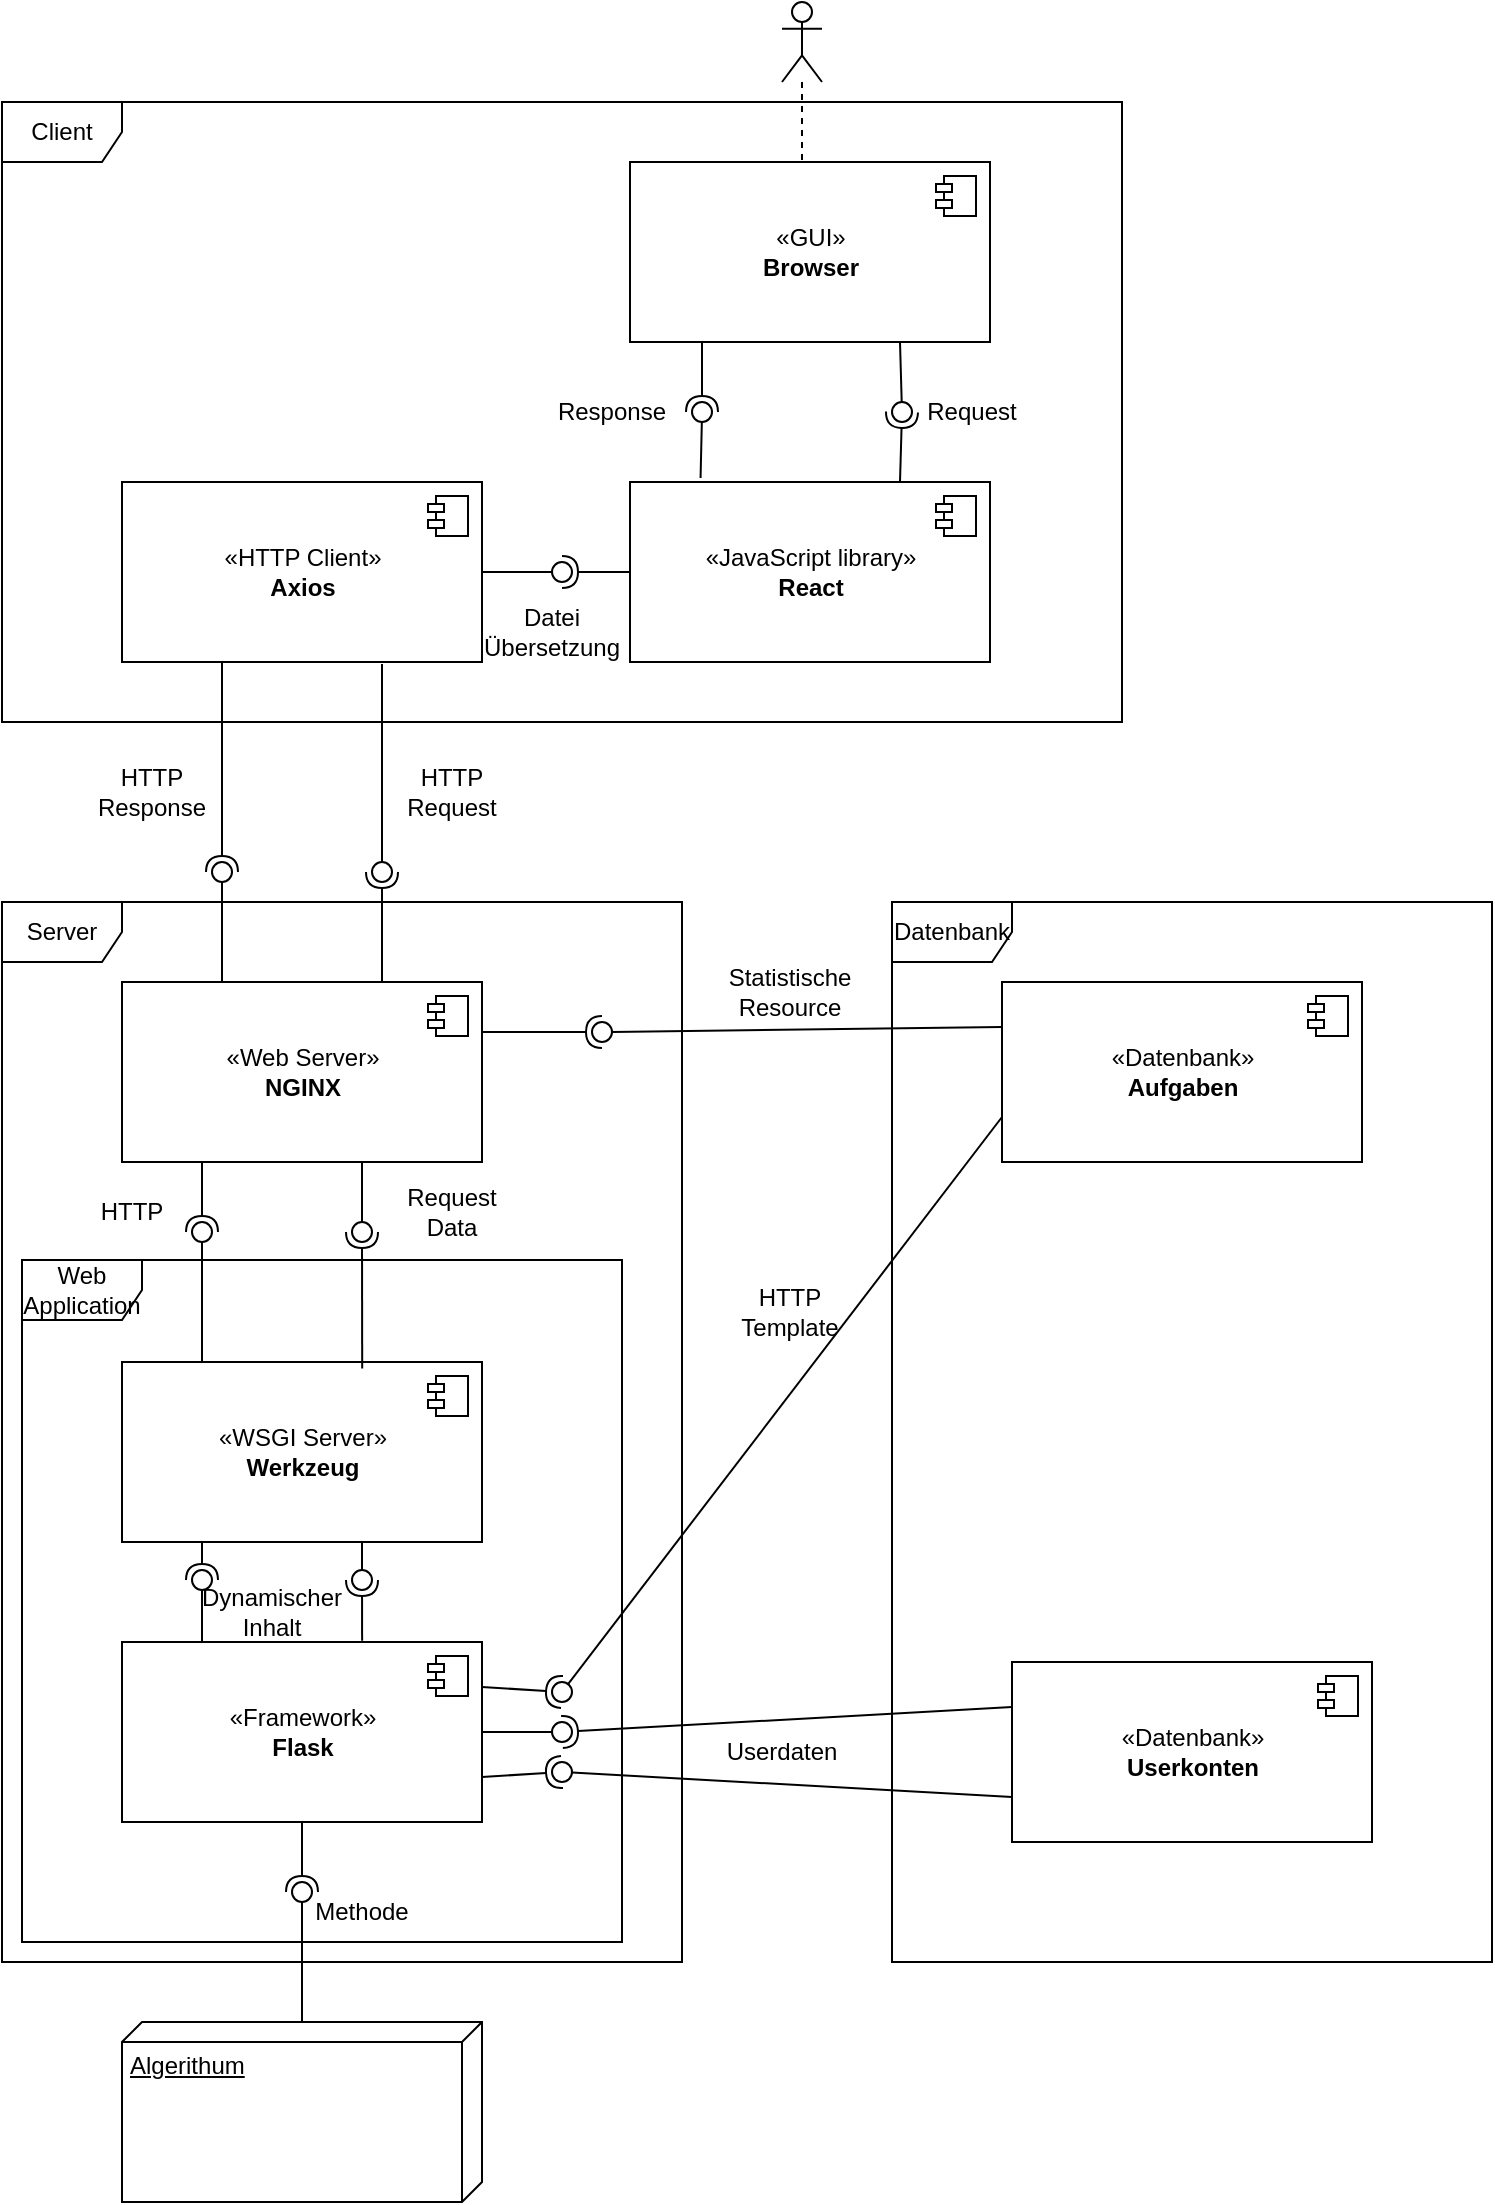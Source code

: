 <mxfile version="20.3.0" type="device"><diagram id="0rWb22KxdX9plHIviu13" name="Seite-1"><mxGraphModel dx="1166" dy="887" grid="1" gridSize="10" guides="1" tooltips="1" connect="1" arrows="1" fold="1" page="1" pageScale="1" pageWidth="827" pageHeight="1169" math="0" shadow="0"><root><mxCell id="0"/><mxCell id="1" parent="0"/><mxCell id="P_5sS9zwPuYaB7ZfpIOy-6" value="Client" style="shape=umlFrame;whiteSpace=wrap;html=1;" vertex="1" parent="1"><mxGeometry x="10" y="90" width="560" height="310" as="geometry"/></mxCell><mxCell id="P_5sS9zwPuYaB7ZfpIOy-14" value="Server" style="shape=umlFrame;whiteSpace=wrap;html=1;" vertex="1" parent="1"><mxGeometry x="10" y="490" width="340" height="530" as="geometry"/></mxCell><mxCell id="P_5sS9zwPuYaB7ZfpIOy-20" value="Web Application" style="shape=umlFrame;whiteSpace=wrap;html=1;" vertex="1" parent="1"><mxGeometry x="20" y="669" width="300" height="341" as="geometry"/></mxCell><mxCell id="P_5sS9zwPuYaB7ZfpIOy-7" value="«GUI»&lt;br&gt;&lt;b&gt;Browser&lt;/b&gt;" style="html=1;dropTarget=0;" vertex="1" parent="1"><mxGeometry x="324" y="120" width="180" height="90" as="geometry"/></mxCell><mxCell id="P_5sS9zwPuYaB7ZfpIOy-8" value="" style="shape=module;jettyWidth=8;jettyHeight=4;" vertex="1" parent="P_5sS9zwPuYaB7ZfpIOy-7"><mxGeometry x="1" width="20" height="20" relative="1" as="geometry"><mxPoint x="-27" y="7" as="offset"/></mxGeometry></mxCell><mxCell id="P_5sS9zwPuYaB7ZfpIOy-9" value="«JavaScript library»&lt;br&gt;&lt;b&gt;React&lt;/b&gt;" style="html=1;dropTarget=0;" vertex="1" parent="1"><mxGeometry x="324" y="280" width="180" height="90" as="geometry"/></mxCell><mxCell id="P_5sS9zwPuYaB7ZfpIOy-10" value="" style="shape=module;jettyWidth=8;jettyHeight=4;" vertex="1" parent="P_5sS9zwPuYaB7ZfpIOy-9"><mxGeometry x="1" width="20" height="20" relative="1" as="geometry"><mxPoint x="-27" y="7" as="offset"/></mxGeometry></mxCell><mxCell id="P_5sS9zwPuYaB7ZfpIOy-12" value="«HTTP Client»&lt;br&gt;&lt;b&gt;Axios&lt;/b&gt;" style="html=1;dropTarget=0;" vertex="1" parent="1"><mxGeometry x="70" y="280" width="180" height="90" as="geometry"/></mxCell><mxCell id="P_5sS9zwPuYaB7ZfpIOy-13" value="" style="shape=module;jettyWidth=8;jettyHeight=4;" vertex="1" parent="P_5sS9zwPuYaB7ZfpIOy-12"><mxGeometry x="1" width="20" height="20" relative="1" as="geometry"><mxPoint x="-27" y="7" as="offset"/></mxGeometry></mxCell><mxCell id="P_5sS9zwPuYaB7ZfpIOy-15" value="«Web Server»&lt;br&gt;&lt;b&gt;NGINX&lt;/b&gt;" style="html=1;dropTarget=0;" vertex="1" parent="1"><mxGeometry x="70" y="530" width="180" height="90" as="geometry"/></mxCell><mxCell id="P_5sS9zwPuYaB7ZfpIOy-16" value="" style="shape=module;jettyWidth=8;jettyHeight=4;" vertex="1" parent="P_5sS9zwPuYaB7ZfpIOy-15"><mxGeometry x="1" width="20" height="20" relative="1" as="geometry"><mxPoint x="-27" y="7" as="offset"/></mxGeometry></mxCell><mxCell id="P_5sS9zwPuYaB7ZfpIOy-17" value="«Framework»&lt;br&gt;&lt;b&gt;Flask&lt;/b&gt;" style="html=1;dropTarget=0;" vertex="1" parent="1"><mxGeometry x="70" y="860" width="180" height="90" as="geometry"/></mxCell><mxCell id="P_5sS9zwPuYaB7ZfpIOy-18" value="" style="shape=module;jettyWidth=8;jettyHeight=4;" vertex="1" parent="P_5sS9zwPuYaB7ZfpIOy-17"><mxGeometry x="1" width="20" height="20" relative="1" as="geometry"><mxPoint x="-27" y="7" as="offset"/></mxGeometry></mxCell><mxCell id="P_5sS9zwPuYaB7ZfpIOy-21" value="«WSGI Server»&lt;br&gt;&lt;b&gt;Werkzeug&lt;/b&gt;" style="html=1;dropTarget=0;" vertex="1" parent="1"><mxGeometry x="70" y="720" width="180" height="90" as="geometry"/></mxCell><mxCell id="P_5sS9zwPuYaB7ZfpIOy-22" value="" style="shape=module;jettyWidth=8;jettyHeight=4;" vertex="1" parent="P_5sS9zwPuYaB7ZfpIOy-21"><mxGeometry x="1" width="20" height="20" relative="1" as="geometry"><mxPoint x="-27" y="7" as="offset"/></mxGeometry></mxCell><mxCell id="P_5sS9zwPuYaB7ZfpIOy-24" value="Datenbank" style="shape=umlFrame;whiteSpace=wrap;html=1;" vertex="1" parent="1"><mxGeometry x="455" y="490" width="300" height="530" as="geometry"/></mxCell><mxCell id="P_5sS9zwPuYaB7ZfpIOy-25" value="«Datenbank»&lt;br&gt;&lt;b&gt;Aufgaben&lt;/b&gt;" style="html=1;dropTarget=0;" vertex="1" parent="1"><mxGeometry x="510" y="530" width="180" height="90" as="geometry"/></mxCell><mxCell id="P_5sS9zwPuYaB7ZfpIOy-26" value="" style="shape=module;jettyWidth=8;jettyHeight=4;" vertex="1" parent="P_5sS9zwPuYaB7ZfpIOy-25"><mxGeometry x="1" width="20" height="20" relative="1" as="geometry"><mxPoint x="-27" y="7" as="offset"/></mxGeometry></mxCell><mxCell id="P_5sS9zwPuYaB7ZfpIOy-29" value="«Datenbank»&lt;br&gt;&lt;b&gt;Userkonten&lt;/b&gt;" style="html=1;dropTarget=0;" vertex="1" parent="1"><mxGeometry x="515" y="870" width="180" height="90" as="geometry"/></mxCell><mxCell id="P_5sS9zwPuYaB7ZfpIOy-30" value="" style="shape=module;jettyWidth=8;jettyHeight=4;" vertex="1" parent="P_5sS9zwPuYaB7ZfpIOy-29"><mxGeometry x="1" width="20" height="20" relative="1" as="geometry"><mxPoint x="-27" y="7" as="offset"/></mxGeometry></mxCell><mxCell id="P_5sS9zwPuYaB7ZfpIOy-31" value="" style="shape=umlLifeline;participant=umlActor;perimeter=lifelinePerimeter;whiteSpace=wrap;html=1;container=1;collapsible=0;recursiveResize=0;verticalAlign=top;spacingTop=36;outlineConnect=0;" vertex="1" parent="1"><mxGeometry x="400" y="40" width="20" height="80" as="geometry"/></mxCell><mxCell id="P_5sS9zwPuYaB7ZfpIOy-64" value="" style="rounded=0;orthogonalLoop=1;jettySize=auto;html=1;endArrow=none;endFill=0;sketch=0;sourcePerimeterSpacing=0;targetPerimeterSpacing=0;exitX=0.196;exitY=-0.022;exitDx=0;exitDy=0;exitPerimeter=0;" edge="1" target="P_5sS9zwPuYaB7ZfpIOy-66" parent="1" source="P_5sS9zwPuYaB7ZfpIOy-9"><mxGeometry relative="1" as="geometry"><mxPoint x="340" y="245" as="sourcePoint"/></mxGeometry></mxCell><mxCell id="P_5sS9zwPuYaB7ZfpIOy-65" value="" style="rounded=0;orthogonalLoop=1;jettySize=auto;html=1;endArrow=halfCircle;endFill=0;entryX=0.5;entryY=0.5;endSize=6;strokeWidth=1;sketch=0;" edge="1" target="P_5sS9zwPuYaB7ZfpIOy-66" parent="1"><mxGeometry relative="1" as="geometry"><mxPoint x="360" y="210" as="sourcePoint"/></mxGeometry></mxCell><mxCell id="P_5sS9zwPuYaB7ZfpIOy-66" value="" style="ellipse;whiteSpace=wrap;html=1;align=center;aspect=fixed;resizable=0;points=[];outlineConnect=0;sketch=0;" vertex="1" parent="1"><mxGeometry x="355" y="240" width="10" height="10" as="geometry"/></mxCell><mxCell id="P_5sS9zwPuYaB7ZfpIOy-67" value="" style="rounded=0;orthogonalLoop=1;jettySize=auto;html=1;endArrow=none;endFill=0;sketch=0;sourcePerimeterSpacing=0;targetPerimeterSpacing=0;exitX=0.75;exitY=1;exitDx=0;exitDy=0;" edge="1" target="P_5sS9zwPuYaB7ZfpIOy-69" parent="1" source="P_5sS9zwPuYaB7ZfpIOy-7"><mxGeometry relative="1" as="geometry"><mxPoint x="440" y="245" as="sourcePoint"/></mxGeometry></mxCell><mxCell id="P_5sS9zwPuYaB7ZfpIOy-68" value="" style="rounded=0;orthogonalLoop=1;jettySize=auto;html=1;endArrow=halfCircle;endFill=0;entryX=0.5;entryY=0.5;endSize=6;strokeWidth=1;sketch=0;exitX=0.75;exitY=0;exitDx=0;exitDy=0;" edge="1" target="P_5sS9zwPuYaB7ZfpIOy-69" parent="1" source="P_5sS9zwPuYaB7ZfpIOy-9"><mxGeometry relative="1" as="geometry"><mxPoint x="480" y="245" as="sourcePoint"/></mxGeometry></mxCell><mxCell id="P_5sS9zwPuYaB7ZfpIOy-69" value="" style="ellipse;whiteSpace=wrap;html=1;align=center;aspect=fixed;resizable=0;points=[];outlineConnect=0;sketch=0;" vertex="1" parent="1"><mxGeometry x="455" y="240" width="10" height="10" as="geometry"/></mxCell><mxCell id="P_5sS9zwPuYaB7ZfpIOy-73" value="" style="rounded=0;orthogonalLoop=1;jettySize=auto;html=1;endArrow=none;endFill=0;sketch=0;sourcePerimeterSpacing=0;targetPerimeterSpacing=0;" edge="1" target="P_5sS9zwPuYaB7ZfpIOy-75" parent="1"><mxGeometry relative="1" as="geometry"><mxPoint x="120" y="530" as="sourcePoint"/></mxGeometry></mxCell><mxCell id="P_5sS9zwPuYaB7ZfpIOy-74" value="" style="rounded=0;orthogonalLoop=1;jettySize=auto;html=1;endArrow=halfCircle;endFill=0;entryX=0.5;entryY=0.5;endSize=6;strokeWidth=1;sketch=0;" edge="1" target="P_5sS9zwPuYaB7ZfpIOy-75" parent="1"><mxGeometry relative="1" as="geometry"><mxPoint x="120" y="370" as="sourcePoint"/></mxGeometry></mxCell><mxCell id="P_5sS9zwPuYaB7ZfpIOy-75" value="" style="ellipse;whiteSpace=wrap;html=1;align=center;aspect=fixed;resizable=0;points=[];outlineConnect=0;sketch=0;" vertex="1" parent="1"><mxGeometry x="115" y="470" width="10" height="10" as="geometry"/></mxCell><mxCell id="P_5sS9zwPuYaB7ZfpIOy-80" value="" style="rounded=0;orthogonalLoop=1;jettySize=auto;html=1;endArrow=none;endFill=0;sketch=0;sourcePerimeterSpacing=0;targetPerimeterSpacing=0;" edge="1" target="P_5sS9zwPuYaB7ZfpIOy-82" parent="1"><mxGeometry relative="1" as="geometry"><mxPoint x="200" y="371" as="sourcePoint"/></mxGeometry></mxCell><mxCell id="P_5sS9zwPuYaB7ZfpIOy-81" value="" style="rounded=0;orthogonalLoop=1;jettySize=auto;html=1;endArrow=halfCircle;endFill=0;entryX=0.5;entryY=0.5;endSize=6;strokeWidth=1;sketch=0;" edge="1" target="P_5sS9zwPuYaB7ZfpIOy-82" parent="1"><mxGeometry relative="1" as="geometry"><mxPoint x="200" y="530" as="sourcePoint"/></mxGeometry></mxCell><mxCell id="P_5sS9zwPuYaB7ZfpIOy-82" value="" style="ellipse;whiteSpace=wrap;html=1;align=center;aspect=fixed;resizable=0;points=[];outlineConnect=0;sketch=0;" vertex="1" parent="1"><mxGeometry x="195" y="470" width="10" height="10" as="geometry"/></mxCell><mxCell id="P_5sS9zwPuYaB7ZfpIOy-83" value="" style="rounded=0;orthogonalLoop=1;jettySize=auto;html=1;endArrow=none;endFill=0;sketch=0;sourcePerimeterSpacing=0;targetPerimeterSpacing=0;exitX=1;exitY=0.5;exitDx=0;exitDy=0;" edge="1" target="P_5sS9zwPuYaB7ZfpIOy-85" parent="1" source="P_5sS9zwPuYaB7ZfpIOy-12"><mxGeometry relative="1" as="geometry"><mxPoint x="270" y="325" as="sourcePoint"/></mxGeometry></mxCell><mxCell id="P_5sS9zwPuYaB7ZfpIOy-84" value="" style="rounded=0;orthogonalLoop=1;jettySize=auto;html=1;endArrow=halfCircle;endFill=0;entryX=0.5;entryY=0.5;endSize=6;strokeWidth=1;sketch=0;exitX=0;exitY=0.5;exitDx=0;exitDy=0;" edge="1" target="P_5sS9zwPuYaB7ZfpIOy-85" parent="1" source="P_5sS9zwPuYaB7ZfpIOy-9"><mxGeometry relative="1" as="geometry"><mxPoint x="310" y="325" as="sourcePoint"/></mxGeometry></mxCell><mxCell id="P_5sS9zwPuYaB7ZfpIOy-85" value="" style="ellipse;whiteSpace=wrap;html=1;align=center;aspect=fixed;resizable=0;points=[];outlineConnect=0;sketch=0;" vertex="1" parent="1"><mxGeometry x="285" y="320" width="10" height="10" as="geometry"/></mxCell><mxCell id="P_5sS9zwPuYaB7ZfpIOy-86" value="" style="rounded=0;orthogonalLoop=1;jettySize=auto;html=1;endArrow=none;endFill=0;sketch=0;sourcePerimeterSpacing=0;targetPerimeterSpacing=0;" edge="1" target="P_5sS9zwPuYaB7ZfpIOy-88" parent="1"><mxGeometry relative="1" as="geometry"><mxPoint x="110" y="720" as="sourcePoint"/></mxGeometry></mxCell><mxCell id="P_5sS9zwPuYaB7ZfpIOy-87" value="" style="rounded=0;orthogonalLoop=1;jettySize=auto;html=1;endArrow=halfCircle;endFill=0;entryX=0.5;entryY=0.5;endSize=6;strokeWidth=1;sketch=0;" edge="1" target="P_5sS9zwPuYaB7ZfpIOy-88" parent="1"><mxGeometry relative="1" as="geometry"><mxPoint x="110" y="620" as="sourcePoint"/></mxGeometry></mxCell><mxCell id="P_5sS9zwPuYaB7ZfpIOy-88" value="" style="ellipse;whiteSpace=wrap;html=1;align=center;aspect=fixed;resizable=0;points=[];outlineConnect=0;sketch=0;" vertex="1" parent="1"><mxGeometry x="105" y="650" width="10" height="10" as="geometry"/></mxCell><mxCell id="P_5sS9zwPuYaB7ZfpIOy-89" value="" style="rounded=0;orthogonalLoop=1;jettySize=auto;html=1;endArrow=none;endFill=0;sketch=0;sourcePerimeterSpacing=0;targetPerimeterSpacing=0;" edge="1" target="P_5sS9zwPuYaB7ZfpIOy-91" parent="1"><mxGeometry relative="1" as="geometry"><mxPoint x="190" y="620" as="sourcePoint"/></mxGeometry></mxCell><mxCell id="P_5sS9zwPuYaB7ZfpIOy-90" value="" style="rounded=0;orthogonalLoop=1;jettySize=auto;html=1;endArrow=halfCircle;endFill=0;entryX=0.5;entryY=0.5;endSize=6;strokeWidth=1;sketch=0;exitX=0.567;exitY=0.159;exitDx=0;exitDy=0;exitPerimeter=0;" edge="1" target="P_5sS9zwPuYaB7ZfpIOy-91" parent="1" source="P_5sS9zwPuYaB7ZfpIOy-20"><mxGeometry relative="1" as="geometry"><mxPoint x="210" y="655" as="sourcePoint"/></mxGeometry></mxCell><mxCell id="P_5sS9zwPuYaB7ZfpIOy-91" value="" style="ellipse;whiteSpace=wrap;html=1;align=center;aspect=fixed;resizable=0;points=[];outlineConnect=0;sketch=0;" vertex="1" parent="1"><mxGeometry x="185" y="650" width="10" height="10" as="geometry"/></mxCell><mxCell id="P_5sS9zwPuYaB7ZfpIOy-92" value="" style="rounded=0;orthogonalLoop=1;jettySize=auto;html=1;endArrow=none;endFill=0;sketch=0;sourcePerimeterSpacing=0;targetPerimeterSpacing=0;exitX=0;exitY=0.25;exitDx=0;exitDy=0;" edge="1" target="P_5sS9zwPuYaB7ZfpIOy-94" parent="1" source="P_5sS9zwPuYaB7ZfpIOy-25"><mxGeometry relative="1" as="geometry"><mxPoint x="290" y="555" as="sourcePoint"/></mxGeometry></mxCell><mxCell id="P_5sS9zwPuYaB7ZfpIOy-93" value="" style="rounded=0;orthogonalLoop=1;jettySize=auto;html=1;endArrow=halfCircle;endFill=0;entryX=0.5;entryY=0.5;endSize=6;strokeWidth=1;sketch=0;exitX=1;exitY=0.278;exitDx=0;exitDy=0;exitPerimeter=0;" edge="1" target="P_5sS9zwPuYaB7ZfpIOy-94" parent="1" source="P_5sS9zwPuYaB7ZfpIOy-15"><mxGeometry relative="1" as="geometry"><mxPoint x="330" y="555" as="sourcePoint"/></mxGeometry></mxCell><mxCell id="P_5sS9zwPuYaB7ZfpIOy-94" value="" style="ellipse;whiteSpace=wrap;html=1;align=center;aspect=fixed;resizable=0;points=[];outlineConnect=0;sketch=0;" vertex="1" parent="1"><mxGeometry x="305" y="550" width="10" height="10" as="geometry"/></mxCell><mxCell id="P_5sS9zwPuYaB7ZfpIOy-101" value="" style="rounded=0;orthogonalLoop=1;jettySize=auto;html=1;endArrow=none;endFill=0;sketch=0;sourcePerimeterSpacing=0;targetPerimeterSpacing=0;exitX=0;exitY=0.75;exitDx=0;exitDy=0;" edge="1" target="P_5sS9zwPuYaB7ZfpIOy-103" parent="1" source="P_5sS9zwPuYaB7ZfpIOy-25"><mxGeometry relative="1" as="geometry"><mxPoint x="270" y="885" as="sourcePoint"/></mxGeometry></mxCell><mxCell id="P_5sS9zwPuYaB7ZfpIOy-102" value="" style="rounded=0;orthogonalLoop=1;jettySize=auto;html=1;endArrow=halfCircle;endFill=0;entryX=0.5;entryY=0.5;endSize=6;strokeWidth=1;sketch=0;exitX=1;exitY=0.25;exitDx=0;exitDy=0;" edge="1" target="P_5sS9zwPuYaB7ZfpIOy-103" parent="1" source="P_5sS9zwPuYaB7ZfpIOy-17"><mxGeometry relative="1" as="geometry"><mxPoint x="310" y="885" as="sourcePoint"/></mxGeometry></mxCell><mxCell id="P_5sS9zwPuYaB7ZfpIOy-103" value="" style="ellipse;whiteSpace=wrap;html=1;align=center;aspect=fixed;resizable=0;points=[];outlineConnect=0;sketch=0;" vertex="1" parent="1"><mxGeometry x="285" y="880" width="10" height="10" as="geometry"/></mxCell><mxCell id="P_5sS9zwPuYaB7ZfpIOy-104" value="" style="rounded=0;orthogonalLoop=1;jettySize=auto;html=1;endArrow=none;endFill=0;sketch=0;sourcePerimeterSpacing=0;targetPerimeterSpacing=0;exitX=1;exitY=0.5;exitDx=0;exitDy=0;" edge="1" target="P_5sS9zwPuYaB7ZfpIOy-106" parent="1" source="P_5sS9zwPuYaB7ZfpIOy-17"><mxGeometry relative="1" as="geometry"><mxPoint x="270" y="905" as="sourcePoint"/></mxGeometry></mxCell><mxCell id="P_5sS9zwPuYaB7ZfpIOy-105" value="" style="rounded=0;orthogonalLoop=1;jettySize=auto;html=1;endArrow=halfCircle;endFill=0;entryX=0.5;entryY=0.5;endSize=6;strokeWidth=1;sketch=0;exitX=0;exitY=0.25;exitDx=0;exitDy=0;" edge="1" target="P_5sS9zwPuYaB7ZfpIOy-106" parent="1" source="P_5sS9zwPuYaB7ZfpIOy-29"><mxGeometry relative="1" as="geometry"><mxPoint x="310" y="905" as="sourcePoint"/></mxGeometry></mxCell><mxCell id="P_5sS9zwPuYaB7ZfpIOy-106" value="" style="ellipse;whiteSpace=wrap;html=1;align=center;aspect=fixed;resizable=0;points=[];outlineConnect=0;sketch=0;" vertex="1" parent="1"><mxGeometry x="285" y="900" width="10" height="10" as="geometry"/></mxCell><mxCell id="P_5sS9zwPuYaB7ZfpIOy-110" value="" style="rounded=0;orthogonalLoop=1;jettySize=auto;html=1;endArrow=none;endFill=0;sketch=0;sourcePerimeterSpacing=0;targetPerimeterSpacing=0;exitX=0;exitY=0.75;exitDx=0;exitDy=0;" edge="1" target="P_5sS9zwPuYaB7ZfpIOy-112" parent="1" source="P_5sS9zwPuYaB7ZfpIOy-29"><mxGeometry relative="1" as="geometry"><mxPoint x="270" y="925" as="sourcePoint"/></mxGeometry></mxCell><mxCell id="P_5sS9zwPuYaB7ZfpIOy-111" value="" style="rounded=0;orthogonalLoop=1;jettySize=auto;html=1;endArrow=halfCircle;endFill=0;entryX=0.5;entryY=0.5;endSize=6;strokeWidth=1;sketch=0;exitX=1;exitY=0.75;exitDx=0;exitDy=0;" edge="1" target="P_5sS9zwPuYaB7ZfpIOy-112" parent="1" source="P_5sS9zwPuYaB7ZfpIOy-17"><mxGeometry relative="1" as="geometry"><mxPoint x="310" y="925" as="sourcePoint"/></mxGeometry></mxCell><mxCell id="P_5sS9zwPuYaB7ZfpIOy-112" value="" style="ellipse;whiteSpace=wrap;html=1;align=center;aspect=fixed;resizable=0;points=[];outlineConnect=0;sketch=0;" vertex="1" parent="1"><mxGeometry x="285" y="920" width="10" height="10" as="geometry"/></mxCell><mxCell id="P_5sS9zwPuYaB7ZfpIOy-116" value="" style="rounded=0;orthogonalLoop=1;jettySize=auto;html=1;endArrow=none;endFill=0;sketch=0;sourcePerimeterSpacing=0;targetPerimeterSpacing=0;" edge="1" target="P_5sS9zwPuYaB7ZfpIOy-118" parent="1"><mxGeometry relative="1" as="geometry"><mxPoint x="190" y="810" as="sourcePoint"/></mxGeometry></mxCell><mxCell id="P_5sS9zwPuYaB7ZfpIOy-117" value="" style="rounded=0;orthogonalLoop=1;jettySize=auto;html=1;endArrow=halfCircle;endFill=0;entryX=0.5;entryY=0.5;endSize=6;strokeWidth=1;sketch=0;exitX=0.667;exitY=-0.007;exitDx=0;exitDy=0;exitPerimeter=0;" edge="1" target="P_5sS9zwPuYaB7ZfpIOy-118" parent="1" source="P_5sS9zwPuYaB7ZfpIOy-17"><mxGeometry relative="1" as="geometry"><mxPoint x="210" y="829" as="sourcePoint"/></mxGeometry></mxCell><mxCell id="P_5sS9zwPuYaB7ZfpIOy-118" value="" style="ellipse;whiteSpace=wrap;html=1;align=center;aspect=fixed;resizable=0;points=[];outlineConnect=0;sketch=0;" vertex="1" parent="1"><mxGeometry x="185" y="824" width="10" height="10" as="geometry"/></mxCell><mxCell id="P_5sS9zwPuYaB7ZfpIOy-119" value="" style="rounded=0;orthogonalLoop=1;jettySize=auto;html=1;endArrow=none;endFill=0;sketch=0;sourcePerimeterSpacing=0;targetPerimeterSpacing=0;" edge="1" target="P_5sS9zwPuYaB7ZfpIOy-121" parent="1"><mxGeometry relative="1" as="geometry"><mxPoint x="110" y="860" as="sourcePoint"/></mxGeometry></mxCell><mxCell id="P_5sS9zwPuYaB7ZfpIOy-120" value="" style="rounded=0;orthogonalLoop=1;jettySize=auto;html=1;endArrow=halfCircle;endFill=0;entryX=0.5;entryY=0.5;endSize=6;strokeWidth=1;sketch=0;" edge="1" target="P_5sS9zwPuYaB7ZfpIOy-121" parent="1"><mxGeometry relative="1" as="geometry"><mxPoint x="110" y="810" as="sourcePoint"/></mxGeometry></mxCell><mxCell id="P_5sS9zwPuYaB7ZfpIOy-121" value="" style="ellipse;whiteSpace=wrap;html=1;align=center;aspect=fixed;resizable=0;points=[];outlineConnect=0;sketch=0;" vertex="1" parent="1"><mxGeometry x="105" y="824" width="10" height="10" as="geometry"/></mxCell><mxCell id="P_5sS9zwPuYaB7ZfpIOy-122" value="Statistische Resource" style="text;html=1;strokeColor=none;fillColor=none;align=center;verticalAlign=middle;whiteSpace=wrap;rounded=0;" vertex="1" parent="1"><mxGeometry x="374" y="520" width="60" height="30" as="geometry"/></mxCell><mxCell id="P_5sS9zwPuYaB7ZfpIOy-123" value="HTTP&lt;br&gt;Template" style="text;html=1;strokeColor=none;fillColor=none;align=center;verticalAlign=middle;whiteSpace=wrap;rounded=0;" vertex="1" parent="1"><mxGeometry x="374" y="680" width="60" height="30" as="geometry"/></mxCell><mxCell id="P_5sS9zwPuYaB7ZfpIOy-124" value="Userdaten" style="text;html=1;strokeColor=none;fillColor=none;align=center;verticalAlign=middle;whiteSpace=wrap;rounded=0;" vertex="1" parent="1"><mxGeometry x="370" y="900" width="60" height="30" as="geometry"/></mxCell><mxCell id="P_5sS9zwPuYaB7ZfpIOy-125" value="Algerithum" style="verticalAlign=top;align=left;spacingTop=8;spacingLeft=2;spacingRight=12;shape=cube;size=10;direction=south;fontStyle=4;html=1;" vertex="1" parent="1"><mxGeometry x="70" y="1050" width="180" height="90" as="geometry"/></mxCell><mxCell id="P_5sS9zwPuYaB7ZfpIOy-126" value="" style="rounded=0;orthogonalLoop=1;jettySize=auto;html=1;endArrow=none;endFill=0;sketch=0;sourcePerimeterSpacing=0;targetPerimeterSpacing=0;" edge="1" target="P_5sS9zwPuYaB7ZfpIOy-128" parent="1"><mxGeometry relative="1" as="geometry"><mxPoint x="160" y="1050" as="sourcePoint"/></mxGeometry></mxCell><mxCell id="P_5sS9zwPuYaB7ZfpIOy-127" value="" style="rounded=0;orthogonalLoop=1;jettySize=auto;html=1;endArrow=halfCircle;endFill=0;entryX=0.5;entryY=0.5;endSize=6;strokeWidth=1;sketch=0;exitX=0.5;exitY=1;exitDx=0;exitDy=0;" edge="1" target="P_5sS9zwPuYaB7ZfpIOy-128" parent="1" source="P_5sS9zwPuYaB7ZfpIOy-17"><mxGeometry relative="1" as="geometry"><mxPoint x="180" y="985" as="sourcePoint"/></mxGeometry></mxCell><mxCell id="P_5sS9zwPuYaB7ZfpIOy-128" value="" style="ellipse;whiteSpace=wrap;html=1;align=center;aspect=fixed;resizable=0;points=[];outlineConnect=0;sketch=0;" vertex="1" parent="1"><mxGeometry x="155" y="980" width="10" height="10" as="geometry"/></mxCell><mxCell id="P_5sS9zwPuYaB7ZfpIOy-129" value="Methode" style="text;html=1;strokeColor=none;fillColor=none;align=center;verticalAlign=middle;whiteSpace=wrap;rounded=0;" vertex="1" parent="1"><mxGeometry x="160" y="980" width="60" height="30" as="geometry"/></mxCell><mxCell id="P_5sS9zwPuYaB7ZfpIOy-130" value="HTTP&lt;br&gt;Response" style="text;html=1;strokeColor=none;fillColor=none;align=center;verticalAlign=middle;whiteSpace=wrap;rounded=0;" vertex="1" parent="1"><mxGeometry x="55" y="420" width="60" height="30" as="geometry"/></mxCell><mxCell id="P_5sS9zwPuYaB7ZfpIOy-131" value="HTTP&lt;br&gt;Request" style="text;html=1;strokeColor=none;fillColor=none;align=center;verticalAlign=middle;whiteSpace=wrap;rounded=0;" vertex="1" parent="1"><mxGeometry x="205" y="420" width="60" height="30" as="geometry"/></mxCell><mxCell id="P_5sS9zwPuYaB7ZfpIOy-132" value="Datei&lt;br&gt;Übersetzung" style="text;html=1;strokeColor=none;fillColor=none;align=center;verticalAlign=middle;whiteSpace=wrap;rounded=0;" vertex="1" parent="1"><mxGeometry x="255" y="340" width="60" height="30" as="geometry"/></mxCell><mxCell id="P_5sS9zwPuYaB7ZfpIOy-133" value="Response" style="text;html=1;strokeColor=none;fillColor=none;align=center;verticalAlign=middle;whiteSpace=wrap;rounded=0;" vertex="1" parent="1"><mxGeometry x="285" y="230" width="60" height="30" as="geometry"/></mxCell><mxCell id="P_5sS9zwPuYaB7ZfpIOy-134" value="Request" style="text;html=1;strokeColor=none;fillColor=none;align=center;verticalAlign=middle;whiteSpace=wrap;rounded=0;" vertex="1" parent="1"><mxGeometry x="465" y="230" width="60" height="30" as="geometry"/></mxCell><mxCell id="P_5sS9zwPuYaB7ZfpIOy-135" value="Dynamischer&lt;br&gt;Inhalt" style="text;html=1;strokeColor=none;fillColor=none;align=center;verticalAlign=middle;whiteSpace=wrap;rounded=0;" vertex="1" parent="1"><mxGeometry x="115" y="830" width="60" height="30" as="geometry"/></mxCell><mxCell id="P_5sS9zwPuYaB7ZfpIOy-136" value="HTTP" style="text;html=1;strokeColor=none;fillColor=none;align=center;verticalAlign=middle;whiteSpace=wrap;rounded=0;" vertex="1" parent="1"><mxGeometry x="45" y="630" width="60" height="30" as="geometry"/></mxCell><mxCell id="P_5sS9zwPuYaB7ZfpIOy-137" value="Request Data" style="text;html=1;strokeColor=none;fillColor=none;align=center;verticalAlign=middle;whiteSpace=wrap;rounded=0;" vertex="1" parent="1"><mxGeometry x="205" y="630" width="60" height="30" as="geometry"/></mxCell></root></mxGraphModel></diagram></mxfile>